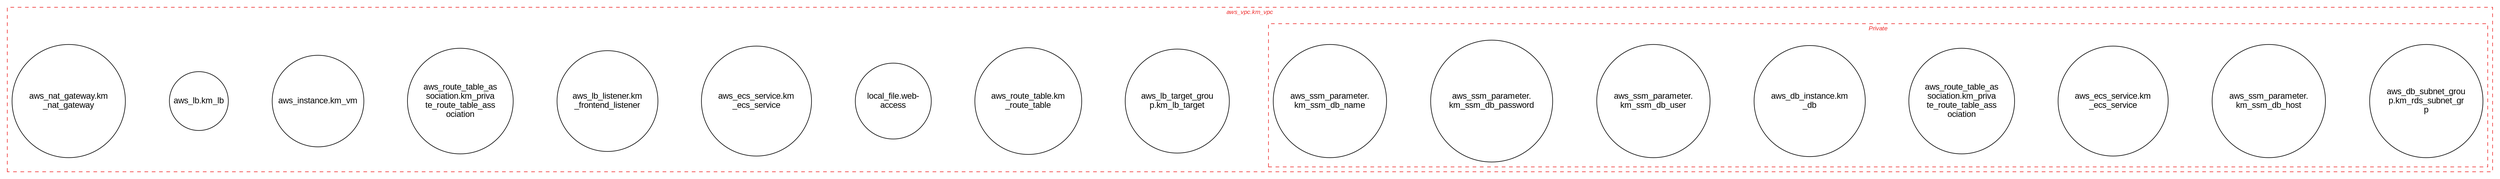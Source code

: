 digraph tm {
    graph [
        fontname = Arial;
        fontsize = 14;
    ]
    node [
        fontname = Arial;
        fontsize = 14;
        rankdir = lr;
    ]
    edge [
        shape = none;
        arrowtail = onormal;
        fontname = Arial;
        fontsize = 12;
    ]
    labelloc = "t";
    fontsize = 20;
    nodesep = 1;

    subgraph cluster_boundary_awsvpckmvpc_acf3059e70 {
        graph [
            fontsize = 10;
            fontcolor = firebrick2;
            style = dashed;
            color = firebrick2;
            label = <<i>aws_vpc.km_vpc</i>>;
        ]

        subgraph cluster_boundary_Private_88f2d9c06f {
            graph [
                fontsize = 10;
                fontcolor = firebrick2;
                style = dashed;
                color = firebrick2;
                label = <<i>Private</i>>;
            ]

            server_awsdbsubnetgroupkmrdssubnetgrp_86e4604564 [
                shape = circle;
                color = black;
                fontcolor = black;
                label = "aws_db_subnet_grou\np.km_rds_subnet_gr\np";
                margin = 0.02;
            ]

            server_awsssmparameterkmssmdbhost_b2e5892d06 [
                shape = circle;
                color = black;
                fontcolor = black;
                label = "aws_ssm_parameter.\nkm_ssm_db_host";
                margin = 0.02;
            ]

            server_awsecsservicekmecsservice_990b886585 [
                shape = circle;
                color = black;
                fontcolor = black;
                label = "aws_ecs_service.km\n_ecs_service";
                margin = 0.02;
            ]

            server_awsroutetableassociationkmprivateroutetableassociation_9df04f8dae [
                shape = circle;
                color = black;
                fontcolor = black;
                label = "aws_route_table_as\nsociation.km_priva\nte_route_table_ass\nociation";
                margin = 0.02;
            ]

            server_awsdbinstancekmdb_65d0d57a00 [
                shape = circle;
                color = black;
                fontcolor = black;
                label = "aws_db_instance.km\n_db";
                margin = 0.02;
            ]

            server_awsssmparameterkmssmdbuser_a22abb380b [
                shape = circle;
                color = black;
                fontcolor = black;
                label = "aws_ssm_parameter.\nkm_ssm_db_user";
                margin = 0.02;
            ]

            server_awsssmparameterkmssmdbpassword_4c7b12dcc9 [
                shape = circle;
                color = black;
                fontcolor = black;
                label = "aws_ssm_parameter.\nkm_ssm_db_password";
                margin = 0.02;
            ]

            server_awsssmparameterkmssmdbname_96ac87fabf [
                shape = circle;
                color = black;
                fontcolor = black;
                label = "aws_ssm_parameter.\nkm_ssm_db_name";
                margin = 0.02;
            ]

        }

        server_awslbtargetgroupkmlbtarget_579e9aae81 [
            shape = circle;
            color = black;
            fontcolor = black;
            label = "aws_lb_target_grou\np.km_lb_target";
            margin = 0.02;
        ]

        server_awsroutetablekmroutetable_f2eb7a3ff7 [
            shape = circle;
            color = black;
            fontcolor = black;
            label = "aws_route_table.km\n_route_table";
            margin = 0.02;
        ]

        server_localfilewebaccess_d2006ce1bb [
            shape = circle;
            color = black;
            fontcolor = black;
            label = "local_file.web-\naccess";
            margin = 0.02;
        ]

        server_awsecsservicekmecsservice_f8af758679 [
            shape = circle;
            color = black;
            fontcolor = black;
            label = "aws_ecs_service.km\n_ecs_service";
            margin = 0.02;
        ]

        server_awslblistenerkmfrontendlistener_2c440ebe53 [
            shape = circle;
            color = black;
            fontcolor = black;
            label = "aws_lb_listener.km\n_frontend_listener";
            margin = 0.02;
        ]

        server_awsroutetableassociationkmprivateroutetableassociation_0291419f72 [
            shape = circle;
            color = black;
            fontcolor = black;
            label = "aws_route_table_as\nsociation.km_priva\nte_route_table_ass\nociation";
            margin = 0.02;
        ]

        server_awsinstancekmvm_c76a0a7067 [
            shape = circle;
            color = black;
            fontcolor = black;
            label = "aws_instance.km_vm";
            margin = 0.02;
        ]

        server_awslbkmlb_c6f87088c2 [
            shape = circle;
            color = black;
            fontcolor = black;
            label = "aws_lb.km_lb";
            margin = 0.02;
        ]

        server_awsnatgatewaykmnatgateway_9345ab4c19 [
            shape = circle;
            color = black;
            fontcolor = black;
            label = "aws_nat_gateway.km\n_nat_gateway";
            margin = 0.02;
        ]

    }

}